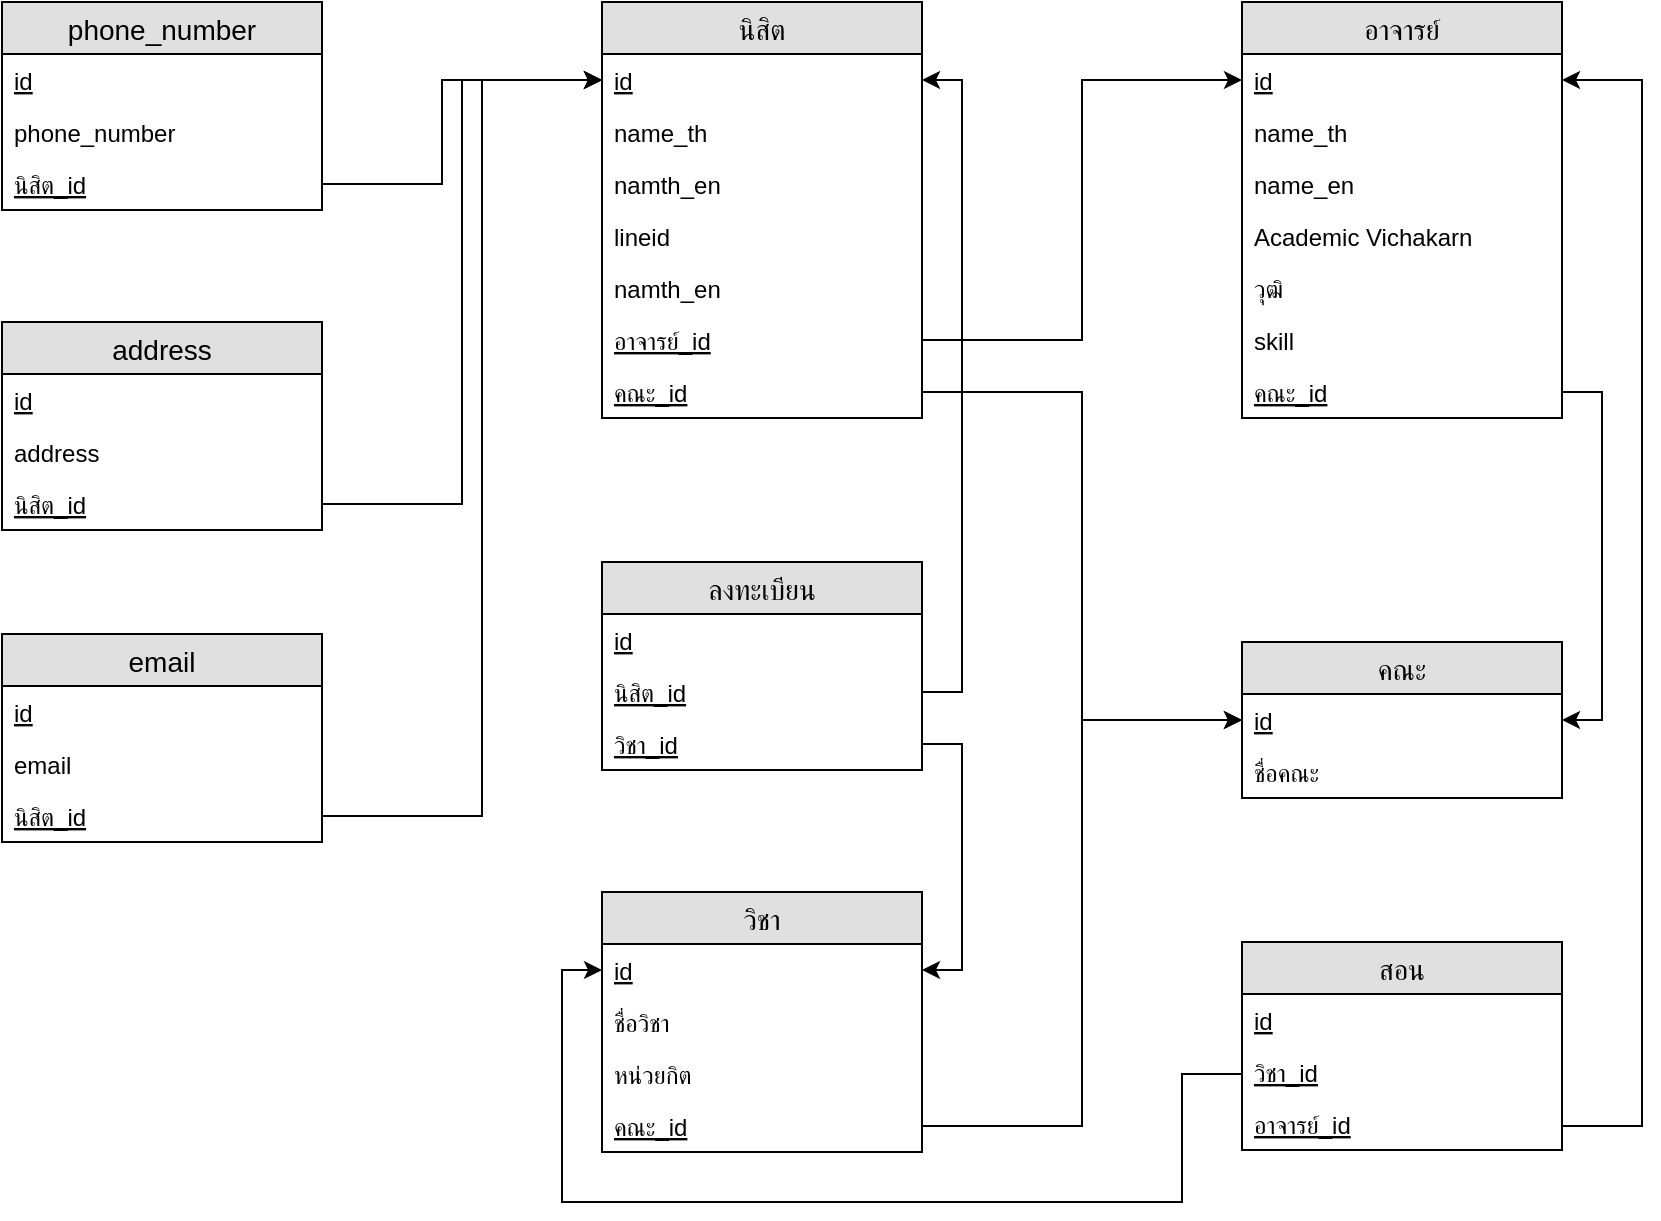 <mxfile version="12.7.9" type="device"><diagram id="yL3ajCUKHKe7wgV-ihwr" name="Page-1"><mxGraphModel dx="2125" dy="762" grid="1" gridSize="10" guides="1" tooltips="1" connect="1" arrows="1" fold="1" page="1" pageScale="1" pageWidth="827" pageHeight="1169" math="0" shadow="0"><root><mxCell id="0"/><mxCell id="1" parent="0"/><mxCell id="ZfblK81ybeGnb8gqwybw-1" value="นิสิต" style="swimlane;fontStyle=0;childLayout=stackLayout;horizontal=1;startSize=26;fillColor=#e0e0e0;horizontalStack=0;resizeParent=1;resizeParentMax=0;resizeLast=0;collapsible=1;marginBottom=0;swimlaneFillColor=#ffffff;align=center;fontSize=14;" vertex="1" parent="1"><mxGeometry x="40" y="210" width="160" height="208" as="geometry"/></mxCell><mxCell id="ZfblK81ybeGnb8gqwybw-2" value="id" style="text;strokeColor=none;fillColor=none;spacingLeft=4;spacingRight=4;overflow=hidden;rotatable=0;points=[[0,0.5],[1,0.5]];portConstraint=eastwest;fontSize=12;fontStyle=4" vertex="1" parent="ZfblK81ybeGnb8gqwybw-1"><mxGeometry y="26" width="160" height="26" as="geometry"/></mxCell><mxCell id="ZfblK81ybeGnb8gqwybw-3" value="name_th" style="text;strokeColor=none;fillColor=none;spacingLeft=4;spacingRight=4;overflow=hidden;rotatable=0;points=[[0,0.5],[1,0.5]];portConstraint=eastwest;fontSize=12;" vertex="1" parent="ZfblK81ybeGnb8gqwybw-1"><mxGeometry y="52" width="160" height="26" as="geometry"/></mxCell><mxCell id="ZfblK81ybeGnb8gqwybw-4" value="namth_en" style="text;strokeColor=none;fillColor=none;spacingLeft=4;spacingRight=4;overflow=hidden;rotatable=0;points=[[0,0.5],[1,0.5]];portConstraint=eastwest;fontSize=12;" vertex="1" parent="ZfblK81ybeGnb8gqwybw-1"><mxGeometry y="78" width="160" height="26" as="geometry"/></mxCell><mxCell id="ZfblK81ybeGnb8gqwybw-5" value="lineid" style="text;strokeColor=none;fillColor=none;spacingLeft=4;spacingRight=4;overflow=hidden;rotatable=0;points=[[0,0.5],[1,0.5]];portConstraint=eastwest;fontSize=12;" vertex="1" parent="ZfblK81ybeGnb8gqwybw-1"><mxGeometry y="104" width="160" height="26" as="geometry"/></mxCell><mxCell id="ZfblK81ybeGnb8gqwybw-7" value="namth_en" style="text;strokeColor=none;fillColor=none;spacingLeft=4;spacingRight=4;overflow=hidden;rotatable=0;points=[[0,0.5],[1,0.5]];portConstraint=eastwest;fontSize=12;" vertex="1" parent="ZfblK81ybeGnb8gqwybw-1"><mxGeometry y="130" width="160" height="26" as="geometry"/></mxCell><mxCell id="ZfblK81ybeGnb8gqwybw-53" value="อาจารย์_id" style="text;strokeColor=none;fillColor=none;spacingLeft=4;spacingRight=4;overflow=hidden;rotatable=0;points=[[0,0.5],[1,0.5]];portConstraint=eastwest;fontSize=12;fontStyle=4" vertex="1" parent="ZfblK81ybeGnb8gqwybw-1"><mxGeometry y="156" width="160" height="26" as="geometry"/></mxCell><mxCell id="ZfblK81ybeGnb8gqwybw-65" value="คณะ_id" style="text;strokeColor=none;fillColor=none;spacingLeft=4;spacingRight=4;overflow=hidden;rotatable=0;points=[[0,0.5],[1,0.5]];portConstraint=eastwest;fontSize=12;fontStyle=4" vertex="1" parent="ZfblK81ybeGnb8gqwybw-1"><mxGeometry y="182" width="160" height="26" as="geometry"/></mxCell><mxCell id="ZfblK81ybeGnb8gqwybw-9" value="phone_number" style="swimlane;fontStyle=0;childLayout=stackLayout;horizontal=1;startSize=26;fillColor=#e0e0e0;horizontalStack=0;resizeParent=1;resizeParentMax=0;resizeLast=0;collapsible=1;marginBottom=0;swimlaneFillColor=#ffffff;align=center;fontSize=14;" vertex="1" parent="1"><mxGeometry x="-260" y="210" width="160" height="104" as="geometry"/></mxCell><mxCell id="ZfblK81ybeGnb8gqwybw-10" value="id" style="text;strokeColor=none;fillColor=none;spacingLeft=4;spacingRight=4;overflow=hidden;rotatable=0;points=[[0,0.5],[1,0.5]];portConstraint=eastwest;fontSize=12;fontStyle=4" vertex="1" parent="ZfblK81ybeGnb8gqwybw-9"><mxGeometry y="26" width="160" height="26" as="geometry"/></mxCell><mxCell id="ZfblK81ybeGnb8gqwybw-11" value="phone_number" style="text;strokeColor=none;fillColor=none;spacingLeft=4;spacingRight=4;overflow=hidden;rotatable=0;points=[[0,0.5],[1,0.5]];portConstraint=eastwest;fontSize=12;" vertex="1" parent="ZfblK81ybeGnb8gqwybw-9"><mxGeometry y="52" width="160" height="26" as="geometry"/></mxCell><mxCell id="ZfblK81ybeGnb8gqwybw-13" value="นิสิต_id" style="text;strokeColor=none;fillColor=none;spacingLeft=4;spacingRight=4;overflow=hidden;rotatable=0;points=[[0,0.5],[1,0.5]];portConstraint=eastwest;fontSize=12;fontStyle=4" vertex="1" parent="ZfblK81ybeGnb8gqwybw-9"><mxGeometry y="78" width="160" height="26" as="geometry"/></mxCell><mxCell id="ZfblK81ybeGnb8gqwybw-14" style="edgeStyle=orthogonalEdgeStyle;rounded=0;orthogonalLoop=1;jettySize=auto;html=1;exitX=1;exitY=0.5;exitDx=0;exitDy=0;entryX=0;entryY=0.5;entryDx=0;entryDy=0;" edge="1" parent="1" source="ZfblK81ybeGnb8gqwybw-13" target="ZfblK81ybeGnb8gqwybw-2"><mxGeometry relative="1" as="geometry"><Array as="points"><mxPoint x="-40" y="301"/><mxPoint x="-40" y="249"/></Array></mxGeometry></mxCell><mxCell id="ZfblK81ybeGnb8gqwybw-15" value="address" style="swimlane;fontStyle=0;childLayout=stackLayout;horizontal=1;startSize=26;fillColor=#e0e0e0;horizontalStack=0;resizeParent=1;resizeParentMax=0;resizeLast=0;collapsible=1;marginBottom=0;swimlaneFillColor=#ffffff;align=center;fontSize=14;" vertex="1" parent="1"><mxGeometry x="-260" y="370" width="160" height="104" as="geometry"/></mxCell><mxCell id="ZfblK81ybeGnb8gqwybw-16" value="id" style="text;strokeColor=none;fillColor=none;spacingLeft=4;spacingRight=4;overflow=hidden;rotatable=0;points=[[0,0.5],[1,0.5]];portConstraint=eastwest;fontSize=12;fontStyle=4" vertex="1" parent="ZfblK81ybeGnb8gqwybw-15"><mxGeometry y="26" width="160" height="26" as="geometry"/></mxCell><mxCell id="ZfblK81ybeGnb8gqwybw-17" value="address" style="text;strokeColor=none;fillColor=none;spacingLeft=4;spacingRight=4;overflow=hidden;rotatable=0;points=[[0,0.5],[1,0.5]];portConstraint=eastwest;fontSize=12;" vertex="1" parent="ZfblK81ybeGnb8gqwybw-15"><mxGeometry y="52" width="160" height="26" as="geometry"/></mxCell><mxCell id="ZfblK81ybeGnb8gqwybw-19" value="นิสิต_id" style="text;strokeColor=none;fillColor=none;spacingLeft=4;spacingRight=4;overflow=hidden;rotatable=0;points=[[0,0.5],[1,0.5]];portConstraint=eastwest;fontSize=12;fontStyle=4" vertex="1" parent="ZfblK81ybeGnb8gqwybw-15"><mxGeometry y="78" width="160" height="26" as="geometry"/></mxCell><mxCell id="ZfblK81ybeGnb8gqwybw-20" value="email" style="swimlane;fontStyle=0;childLayout=stackLayout;horizontal=1;startSize=26;fillColor=#e0e0e0;horizontalStack=0;resizeParent=1;resizeParentMax=0;resizeLast=0;collapsible=1;marginBottom=0;swimlaneFillColor=#ffffff;align=center;fontSize=14;" vertex="1" parent="1"><mxGeometry x="-260" y="526" width="160" height="104" as="geometry"/></mxCell><mxCell id="ZfblK81ybeGnb8gqwybw-22" value="id" style="text;strokeColor=none;fillColor=none;spacingLeft=4;spacingRight=4;overflow=hidden;rotatable=0;points=[[0,0.5],[1,0.5]];portConstraint=eastwest;fontSize=12;fontStyle=4" vertex="1" parent="ZfblK81ybeGnb8gqwybw-20"><mxGeometry y="26" width="160" height="26" as="geometry"/></mxCell><mxCell id="ZfblK81ybeGnb8gqwybw-23" value="email" style="text;strokeColor=none;fillColor=none;spacingLeft=4;spacingRight=4;overflow=hidden;rotatable=0;points=[[0,0.5],[1,0.5]];portConstraint=eastwest;fontSize=12;" vertex="1" parent="ZfblK81ybeGnb8gqwybw-20"><mxGeometry y="52" width="160" height="26" as="geometry"/></mxCell><mxCell id="ZfblK81ybeGnb8gqwybw-21" value="นิสิต_id" style="text;strokeColor=none;fillColor=none;spacingLeft=4;spacingRight=4;overflow=hidden;rotatable=0;points=[[0,0.5],[1,0.5]];portConstraint=eastwest;fontSize=12;fontStyle=4" vertex="1" parent="ZfblK81ybeGnb8gqwybw-20"><mxGeometry y="78" width="160" height="26" as="geometry"/></mxCell><mxCell id="ZfblK81ybeGnb8gqwybw-29" style="edgeStyle=orthogonalEdgeStyle;rounded=0;orthogonalLoop=1;jettySize=auto;html=1;exitX=1;exitY=0.5;exitDx=0;exitDy=0;entryX=0;entryY=0.5;entryDx=0;entryDy=0;" edge="1" parent="1" source="ZfblK81ybeGnb8gqwybw-19" target="ZfblK81ybeGnb8gqwybw-2"><mxGeometry relative="1" as="geometry"/></mxCell><mxCell id="ZfblK81ybeGnb8gqwybw-30" style="edgeStyle=orthogonalEdgeStyle;rounded=0;orthogonalLoop=1;jettySize=auto;html=1;exitX=1;exitY=0.5;exitDx=0;exitDy=0;entryX=0;entryY=0.5;entryDx=0;entryDy=0;" edge="1" parent="1" source="ZfblK81ybeGnb8gqwybw-21" target="ZfblK81ybeGnb8gqwybw-2"><mxGeometry relative="1" as="geometry"><Array as="points"><mxPoint x="-20" y="617"/><mxPoint x="-20" y="249"/></Array></mxGeometry></mxCell><mxCell id="ZfblK81ybeGnb8gqwybw-31" value="ลงทะเบียน" style="swimlane;fontStyle=0;childLayout=stackLayout;horizontal=1;startSize=26;fillColor=#e0e0e0;horizontalStack=0;resizeParent=1;resizeParentMax=0;resizeLast=0;collapsible=1;marginBottom=0;swimlaneFillColor=#ffffff;align=center;fontSize=14;" vertex="1" parent="1"><mxGeometry x="40" y="490" width="160" height="104" as="geometry"/></mxCell><mxCell id="ZfblK81ybeGnb8gqwybw-32" value="id" style="text;strokeColor=none;fillColor=none;spacingLeft=4;spacingRight=4;overflow=hidden;rotatable=0;points=[[0,0.5],[1,0.5]];portConstraint=eastwest;fontSize=12;fontStyle=4" vertex="1" parent="ZfblK81ybeGnb8gqwybw-31"><mxGeometry y="26" width="160" height="26" as="geometry"/></mxCell><mxCell id="ZfblK81ybeGnb8gqwybw-33" value="นิสิต_id" style="text;strokeColor=none;fillColor=none;spacingLeft=4;spacingRight=4;overflow=hidden;rotatable=0;points=[[0,0.5],[1,0.5]];portConstraint=eastwest;fontSize=12;fontStyle=4" vertex="1" parent="ZfblK81ybeGnb8gqwybw-31"><mxGeometry y="52" width="160" height="26" as="geometry"/></mxCell><mxCell id="ZfblK81ybeGnb8gqwybw-34" value="วิชา_id" style="text;strokeColor=none;fillColor=none;spacingLeft=4;spacingRight=4;overflow=hidden;rotatable=0;points=[[0,0.5],[1,0.5]];portConstraint=eastwest;fontSize=12;fontStyle=4" vertex="1" parent="ZfblK81ybeGnb8gqwybw-31"><mxGeometry y="78" width="160" height="26" as="geometry"/></mxCell><mxCell id="ZfblK81ybeGnb8gqwybw-39" value="วิชา" style="swimlane;fontStyle=0;childLayout=stackLayout;horizontal=1;startSize=26;fillColor=#e0e0e0;horizontalStack=0;resizeParent=1;resizeParentMax=0;resizeLast=0;collapsible=1;marginBottom=0;swimlaneFillColor=#ffffff;align=center;fontSize=14;" vertex="1" parent="1"><mxGeometry x="40" y="655" width="160" height="130" as="geometry"/></mxCell><mxCell id="ZfblK81ybeGnb8gqwybw-40" value="id" style="text;strokeColor=none;fillColor=none;spacingLeft=4;spacingRight=4;overflow=hidden;rotatable=0;points=[[0,0.5],[1,0.5]];portConstraint=eastwest;fontSize=12;fontStyle=4" vertex="1" parent="ZfblK81ybeGnb8gqwybw-39"><mxGeometry y="26" width="160" height="26" as="geometry"/></mxCell><mxCell id="ZfblK81ybeGnb8gqwybw-41" value="ชื่อวิชา" style="text;strokeColor=none;fillColor=none;spacingLeft=4;spacingRight=4;overflow=hidden;rotatable=0;points=[[0,0.5],[1,0.5]];portConstraint=eastwest;fontSize=12;" vertex="1" parent="ZfblK81ybeGnb8gqwybw-39"><mxGeometry y="52" width="160" height="26" as="geometry"/></mxCell><mxCell id="ZfblK81ybeGnb8gqwybw-42" value="หน่วยกิต" style="text;strokeColor=none;fillColor=none;spacingLeft=4;spacingRight=4;overflow=hidden;rotatable=0;points=[[0,0.5],[1,0.5]];portConstraint=eastwest;fontSize=12;" vertex="1" parent="ZfblK81ybeGnb8gqwybw-39"><mxGeometry y="78" width="160" height="26" as="geometry"/></mxCell><mxCell id="ZfblK81ybeGnb8gqwybw-67" value="คณะ_id" style="text;strokeColor=none;fillColor=none;spacingLeft=4;spacingRight=4;overflow=hidden;rotatable=0;points=[[0,0.5],[1,0.5]];portConstraint=eastwest;fontSize=12;fontStyle=4" vertex="1" parent="ZfblK81ybeGnb8gqwybw-39"><mxGeometry y="104" width="160" height="26" as="geometry"/></mxCell><mxCell id="ZfblK81ybeGnb8gqwybw-46" value="อาจารย์" style="swimlane;fontStyle=0;childLayout=stackLayout;horizontal=1;startSize=26;fillColor=#e0e0e0;horizontalStack=0;resizeParent=1;resizeParentMax=0;resizeLast=0;collapsible=1;marginBottom=0;swimlaneFillColor=#ffffff;align=center;fontSize=14;" vertex="1" parent="1"><mxGeometry x="360" y="210" width="160" height="208" as="geometry"/></mxCell><mxCell id="ZfblK81ybeGnb8gqwybw-47" value="id" style="text;strokeColor=none;fillColor=none;spacingLeft=4;spacingRight=4;overflow=hidden;rotatable=0;points=[[0,0.5],[1,0.5]];portConstraint=eastwest;fontSize=12;fontStyle=4" vertex="1" parent="ZfblK81ybeGnb8gqwybw-46"><mxGeometry y="26" width="160" height="26" as="geometry"/></mxCell><mxCell id="ZfblK81ybeGnb8gqwybw-48" value="name_th" style="text;strokeColor=none;fillColor=none;spacingLeft=4;spacingRight=4;overflow=hidden;rotatable=0;points=[[0,0.5],[1,0.5]];portConstraint=eastwest;fontSize=12;" vertex="1" parent="ZfblK81ybeGnb8gqwybw-46"><mxGeometry y="52" width="160" height="26" as="geometry"/></mxCell><mxCell id="ZfblK81ybeGnb8gqwybw-49" value="name_en" style="text;strokeColor=none;fillColor=none;spacingLeft=4;spacingRight=4;overflow=hidden;rotatable=0;points=[[0,0.5],[1,0.5]];portConstraint=eastwest;fontSize=12;" vertex="1" parent="ZfblK81ybeGnb8gqwybw-46"><mxGeometry y="78" width="160" height="26" as="geometry"/></mxCell><mxCell id="ZfblK81ybeGnb8gqwybw-50" value="Academic Vichakarn" style="text;strokeColor=none;fillColor=none;spacingLeft=4;spacingRight=4;overflow=hidden;rotatable=0;points=[[0,0.5],[1,0.5]];portConstraint=eastwest;fontSize=12;" vertex="1" parent="ZfblK81ybeGnb8gqwybw-46"><mxGeometry y="104" width="160" height="26" as="geometry"/></mxCell><mxCell id="ZfblK81ybeGnb8gqwybw-51" value="วุฒิ" style="text;strokeColor=none;fillColor=none;spacingLeft=4;spacingRight=4;overflow=hidden;rotatable=0;points=[[0,0.5],[1,0.5]];portConstraint=eastwest;fontSize=12;" vertex="1" parent="ZfblK81ybeGnb8gqwybw-46"><mxGeometry y="130" width="160" height="26" as="geometry"/></mxCell><mxCell id="ZfblK81ybeGnb8gqwybw-52" value="skill" style="text;strokeColor=none;fillColor=none;spacingLeft=4;spacingRight=4;overflow=hidden;rotatable=0;points=[[0,0.5],[1,0.5]];portConstraint=eastwest;fontSize=12;" vertex="1" parent="ZfblK81ybeGnb8gqwybw-46"><mxGeometry y="156" width="160" height="26" as="geometry"/></mxCell><mxCell id="ZfblK81ybeGnb8gqwybw-69" value="คณะ_id" style="text;strokeColor=none;fillColor=none;spacingLeft=4;spacingRight=4;overflow=hidden;rotatable=0;points=[[0,0.5],[1,0.5]];portConstraint=eastwest;fontSize=12;fontStyle=4" vertex="1" parent="ZfblK81ybeGnb8gqwybw-46"><mxGeometry y="182" width="160" height="26" as="geometry"/></mxCell><mxCell id="ZfblK81ybeGnb8gqwybw-55" value="คณะ" style="swimlane;fontStyle=0;childLayout=stackLayout;horizontal=1;startSize=26;fillColor=#e0e0e0;horizontalStack=0;resizeParent=1;resizeParentMax=0;resizeLast=0;collapsible=1;marginBottom=0;swimlaneFillColor=#ffffff;align=center;fontSize=14;" vertex="1" parent="1"><mxGeometry x="360" y="530" width="160" height="78" as="geometry"/></mxCell><mxCell id="ZfblK81ybeGnb8gqwybw-56" value="id" style="text;strokeColor=none;fillColor=none;spacingLeft=4;spacingRight=4;overflow=hidden;rotatable=0;points=[[0,0.5],[1,0.5]];portConstraint=eastwest;fontSize=12;fontStyle=4" vertex="1" parent="ZfblK81ybeGnb8gqwybw-55"><mxGeometry y="26" width="160" height="26" as="geometry"/></mxCell><mxCell id="ZfblK81ybeGnb8gqwybw-57" value="ชื่อคณะ" style="text;strokeColor=none;fillColor=none;spacingLeft=4;spacingRight=4;overflow=hidden;rotatable=0;points=[[0,0.5],[1,0.5]];portConstraint=eastwest;fontSize=12;" vertex="1" parent="ZfblK81ybeGnb8gqwybw-55"><mxGeometry y="52" width="160" height="26" as="geometry"/></mxCell><mxCell id="ZfblK81ybeGnb8gqwybw-62" style="edgeStyle=orthogonalEdgeStyle;rounded=0;orthogonalLoop=1;jettySize=auto;html=1;exitX=1;exitY=0.5;exitDx=0;exitDy=0;entryX=0;entryY=0.5;entryDx=0;entryDy=0;" edge="1" parent="1" source="ZfblK81ybeGnb8gqwybw-53" target="ZfblK81ybeGnb8gqwybw-47"><mxGeometry relative="1" as="geometry"/></mxCell><mxCell id="ZfblK81ybeGnb8gqwybw-63" style="edgeStyle=orthogonalEdgeStyle;rounded=0;orthogonalLoop=1;jettySize=auto;html=1;exitX=1;exitY=0.5;exitDx=0;exitDy=0;entryX=1;entryY=0.5;entryDx=0;entryDy=0;" edge="1" parent="1" source="ZfblK81ybeGnb8gqwybw-33" target="ZfblK81ybeGnb8gqwybw-2"><mxGeometry relative="1" as="geometry"/></mxCell><mxCell id="ZfblK81ybeGnb8gqwybw-64" style="edgeStyle=orthogonalEdgeStyle;rounded=0;orthogonalLoop=1;jettySize=auto;html=1;exitX=1;exitY=0.5;exitDx=0;exitDy=0;entryX=1;entryY=0.5;entryDx=0;entryDy=0;" edge="1" parent="1" source="ZfblK81ybeGnb8gqwybw-34" target="ZfblK81ybeGnb8gqwybw-40"><mxGeometry relative="1" as="geometry"/></mxCell><mxCell id="ZfblK81ybeGnb8gqwybw-66" style="edgeStyle=orthogonalEdgeStyle;rounded=0;orthogonalLoop=1;jettySize=auto;html=1;exitX=1;exitY=0.5;exitDx=0;exitDy=0;" edge="1" parent="1" source="ZfblK81ybeGnb8gqwybw-65" target="ZfblK81ybeGnb8gqwybw-56"><mxGeometry relative="1" as="geometry"><mxPoint x="270" y="410" as="targetPoint"/></mxGeometry></mxCell><mxCell id="ZfblK81ybeGnb8gqwybw-68" style="edgeStyle=orthogonalEdgeStyle;rounded=0;orthogonalLoop=1;jettySize=auto;html=1;exitX=1;exitY=0.5;exitDx=0;exitDy=0;entryX=0;entryY=0.5;entryDx=0;entryDy=0;" edge="1" parent="1" source="ZfblK81ybeGnb8gqwybw-67" target="ZfblK81ybeGnb8gqwybw-56"><mxGeometry relative="1" as="geometry"/></mxCell><mxCell id="ZfblK81ybeGnb8gqwybw-70" style="edgeStyle=orthogonalEdgeStyle;rounded=0;orthogonalLoop=1;jettySize=auto;html=1;exitX=1;exitY=0.5;exitDx=0;exitDy=0;" edge="1" parent="1" source="ZfblK81ybeGnb8gqwybw-69" target="ZfblK81ybeGnb8gqwybw-56"><mxGeometry relative="1" as="geometry"/></mxCell><mxCell id="ZfblK81ybeGnb8gqwybw-71" value="สอน" style="swimlane;fontStyle=0;childLayout=stackLayout;horizontal=1;startSize=26;fillColor=#e0e0e0;horizontalStack=0;resizeParent=1;resizeParentMax=0;resizeLast=0;collapsible=1;marginBottom=0;swimlaneFillColor=#ffffff;align=center;fontSize=14;" vertex="1" parent="1"><mxGeometry x="360" y="680" width="160" height="104" as="geometry"/></mxCell><mxCell id="ZfblK81ybeGnb8gqwybw-72" value="id" style="text;strokeColor=none;fillColor=none;spacingLeft=4;spacingRight=4;overflow=hidden;rotatable=0;points=[[0,0.5],[1,0.5]];portConstraint=eastwest;fontSize=12;fontStyle=4" vertex="1" parent="ZfblK81ybeGnb8gqwybw-71"><mxGeometry y="26" width="160" height="26" as="geometry"/></mxCell><mxCell id="ZfblK81ybeGnb8gqwybw-74" value="วิชา_id" style="text;strokeColor=none;fillColor=none;spacingLeft=4;spacingRight=4;overflow=hidden;rotatable=0;points=[[0,0.5],[1,0.5]];portConstraint=eastwest;fontSize=12;fontStyle=4" vertex="1" parent="ZfblK81ybeGnb8gqwybw-71"><mxGeometry y="52" width="160" height="26" as="geometry"/></mxCell><mxCell id="ZfblK81ybeGnb8gqwybw-75" value="อาจารย์_id" style="text;strokeColor=none;fillColor=none;spacingLeft=4;spacingRight=4;overflow=hidden;rotatable=0;points=[[0,0.5],[1,0.5]];portConstraint=eastwest;fontSize=12;fontStyle=4" vertex="1" parent="ZfblK81ybeGnb8gqwybw-71"><mxGeometry y="78" width="160" height="26" as="geometry"/></mxCell><mxCell id="ZfblK81ybeGnb8gqwybw-76" style="edgeStyle=orthogonalEdgeStyle;rounded=0;orthogonalLoop=1;jettySize=auto;html=1;exitX=0;exitY=0.5;exitDx=0;exitDy=0;entryX=0;entryY=0.5;entryDx=0;entryDy=0;" edge="1" parent="1" source="ZfblK81ybeGnb8gqwybw-74" target="ZfblK81ybeGnb8gqwybw-40"><mxGeometry relative="1" as="geometry"><Array as="points"><mxPoint x="330" y="746"/><mxPoint x="330" y="810"/><mxPoint x="20" y="810"/><mxPoint x="20" y="694"/></Array></mxGeometry></mxCell><mxCell id="ZfblK81ybeGnb8gqwybw-77" style="edgeStyle=orthogonalEdgeStyle;rounded=0;orthogonalLoop=1;jettySize=auto;html=1;exitX=1;exitY=0.5;exitDx=0;exitDy=0;" edge="1" parent="1" source="ZfblK81ybeGnb8gqwybw-75" target="ZfblK81ybeGnb8gqwybw-47"><mxGeometry relative="1" as="geometry"><Array as="points"><mxPoint x="560" y="772"/><mxPoint x="560" y="249"/></Array></mxGeometry></mxCell></root></mxGraphModel></diagram></mxfile>